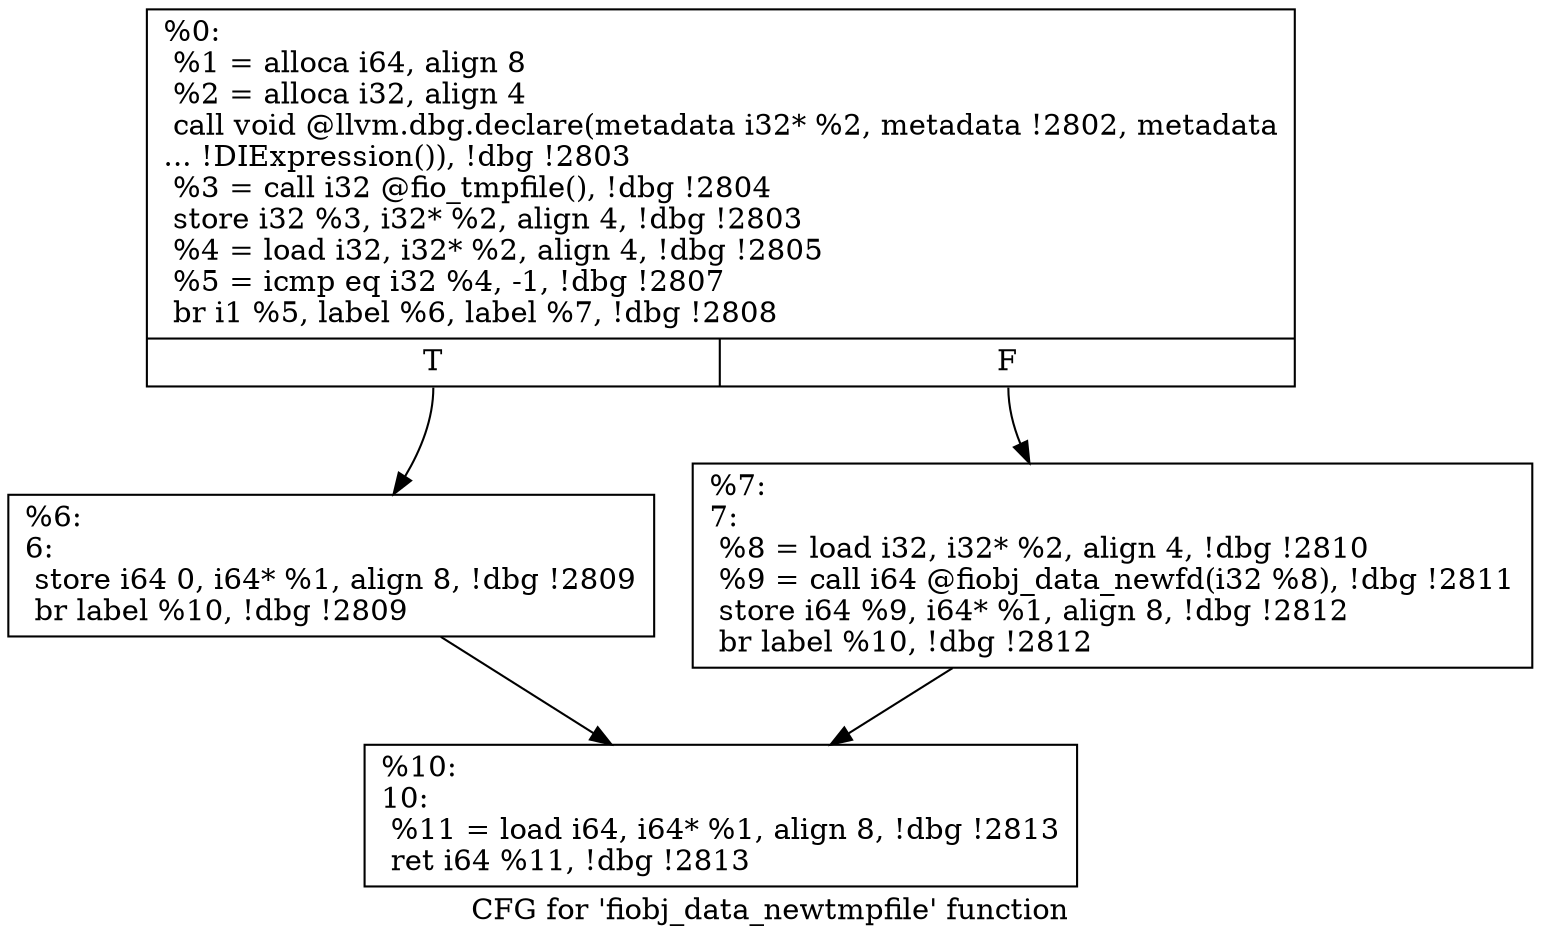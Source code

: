 digraph "CFG for 'fiobj_data_newtmpfile' function" {
	label="CFG for 'fiobj_data_newtmpfile' function";

	Node0x556851da2c00 [shape=record,label="{%0:\l  %1 = alloca i64, align 8\l  %2 = alloca i32, align 4\l  call void @llvm.dbg.declare(metadata i32* %2, metadata !2802, metadata\l... !DIExpression()), !dbg !2803\l  %3 = call i32 @fio_tmpfile(), !dbg !2804\l  store i32 %3, i32* %2, align 4, !dbg !2803\l  %4 = load i32, i32* %2, align 4, !dbg !2805\l  %5 = icmp eq i32 %4, -1, !dbg !2807\l  br i1 %5, label %6, label %7, !dbg !2808\l|{<s0>T|<s1>F}}"];
	Node0x556851da2c00:s0 -> Node0x556851da42a0;
	Node0x556851da2c00:s1 -> Node0x556851da42f0;
	Node0x556851da42a0 [shape=record,label="{%6:\l6:                                                \l  store i64 0, i64* %1, align 8, !dbg !2809\l  br label %10, !dbg !2809\l}"];
	Node0x556851da42a0 -> Node0x556851da4340;
	Node0x556851da42f0 [shape=record,label="{%7:\l7:                                                \l  %8 = load i32, i32* %2, align 4, !dbg !2810\l  %9 = call i64 @fiobj_data_newfd(i32 %8), !dbg !2811\l  store i64 %9, i64* %1, align 8, !dbg !2812\l  br label %10, !dbg !2812\l}"];
	Node0x556851da42f0 -> Node0x556851da4340;
	Node0x556851da4340 [shape=record,label="{%10:\l10:                                               \l  %11 = load i64, i64* %1, align 8, !dbg !2813\l  ret i64 %11, !dbg !2813\l}"];
}
